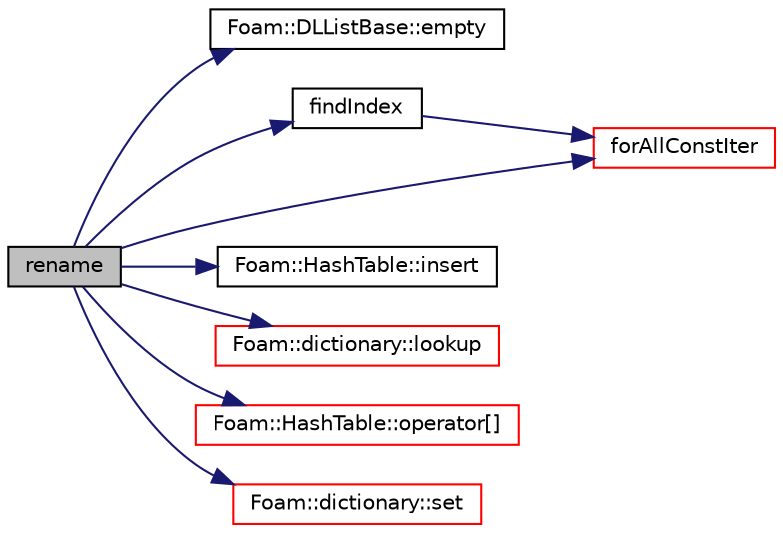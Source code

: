 digraph "rename"
{
  bgcolor="transparent";
  edge [fontname="Helvetica",fontsize="10",labelfontname="Helvetica",labelfontsize="10"];
  node [fontname="Helvetica",fontsize="10",shape=record];
  rankdir="LR";
  Node1 [label="rename",height=0.2,width=0.4,color="black", fillcolor="grey75", style="filled", fontcolor="black"];
  Node1 -> Node2 [color="midnightblue",fontsize="10",style="solid",fontname="Helvetica"];
  Node2 [label="Foam::DLListBase::empty",height=0.2,width=0.4,color="black",URL="$a00574.html#ac6e61de369e994009e36f344f99c15ad",tooltip="Return true if the list is empty. "];
  Node1 -> Node3 [color="midnightblue",fontsize="10",style="solid",fontname="Helvetica"];
  Node3 [label="findIndex",height=0.2,width=0.4,color="black",URL="$a00154.html#a3ef67347f60b60a6ce42d7b35fb7a1ed",tooltip="Return index corresponding to patch &#39;name&#39;. "];
  Node3 -> Node4 [color="midnightblue",fontsize="10",style="solid",fontname="Helvetica"];
  Node4 [label="forAllConstIter",height=0.2,width=0.4,color="red",URL="$a02966.html#ae21e2836509b0fa7f7cedf6493b11b09"];
  Node1 -> Node4 [color="midnightblue",fontsize="10",style="solid",fontname="Helvetica"];
  Node1 -> Node5 [color="midnightblue",fontsize="10",style="solid",fontname="Helvetica"];
  Node5 [label="Foam::HashTable::insert",height=0.2,width=0.4,color="black",URL="$a00987.html#a5eee1e0e199ad59b9cb3916cd42156e0",tooltip="Insert a new hashedEntry. "];
  Node1 -> Node6 [color="midnightblue",fontsize="10",style="solid",fontname="Helvetica"];
  Node6 [label="Foam::dictionary::lookup",height=0.2,width=0.4,color="red",URL="$a00525.html#a8baab402d653d6e789f67c57e23a5b59",tooltip="Find and return an entry data stream. "];
  Node1 -> Node7 [color="midnightblue",fontsize="10",style="solid",fontname="Helvetica"];
  Node7 [label="Foam::HashTable::operator[]",height=0.2,width=0.4,color="red",URL="$a00987.html#a0f391005bd88b6a50dd7eb25e2aa15a1",tooltip="Find and return a hashedEntry. "];
  Node1 -> Node8 [color="midnightblue",fontsize="10",style="solid",fontname="Helvetica"];
  Node8 [label="Foam::dictionary::set",height=0.2,width=0.4,color="red",URL="$a00525.html#a8396ca7a6d20d7aeebc8b1ac9e18460b",tooltip="Assign a new entry, overwrite any existing entry. "];
}
